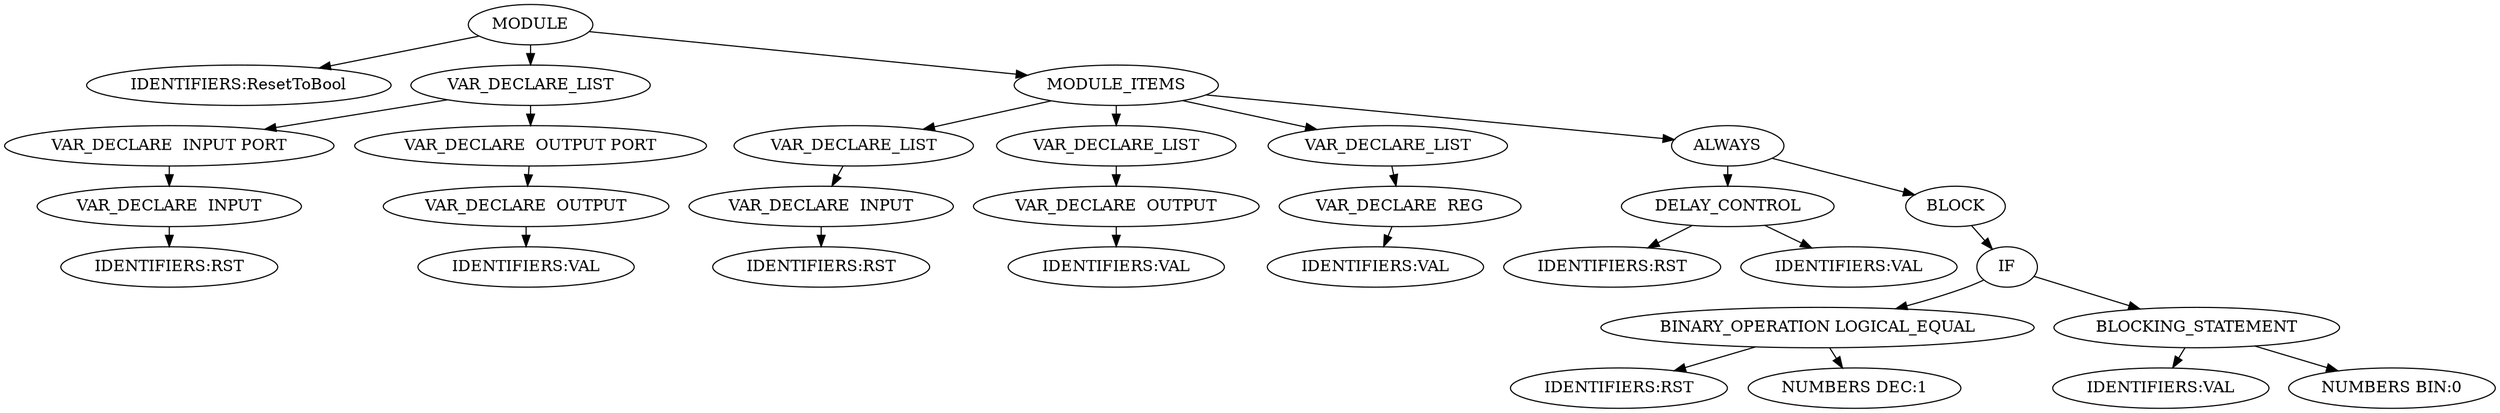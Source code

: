 digraph G {	
ranksep=.25;
	0 [label="MODULE"];
	1 [label="IDENTIFIERS:ResetToBool"];
	0 -> 1;
	2 [label="VAR_DECLARE_LIST"];
	0 -> 2;
	3 [label="VAR_DECLARE  INPUT PORT"];
	2 -> 3;
	4 [label="VAR_DECLARE  INPUT"];
	3 -> 4;
	5 [label="IDENTIFIERS:RST"];
	4 -> 5;
	16 [label="VAR_DECLARE  OUTPUT PORT"];
	2 -> 16;
	17 [label="VAR_DECLARE  OUTPUT"];
	16 -> 17;
	18 [label="IDENTIFIERS:VAL"];
	17 -> 18;
	29 [label="MODULE_ITEMS"];
	0 -> 29;
	30 [label="VAR_DECLARE_LIST"];
	29 -> 30;
	31 [label="VAR_DECLARE  INPUT"];
	30 -> 31;
	32 [label="IDENTIFIERS:RST"];
	31 -> 32;
	38 [label="VAR_DECLARE_LIST"];
	29 -> 38;
	39 [label="VAR_DECLARE  OUTPUT"];
	38 -> 39;
	40 [label="IDENTIFIERS:VAL"];
	39 -> 40;
	46 [label="VAR_DECLARE_LIST"];
	29 -> 46;
	47 [label="VAR_DECLARE  REG"];
	46 -> 47;
	48 [label="IDENTIFIERS:VAL"];
	47 -> 48;
	54 [label="ALWAYS"];
	29 -> 54;
	55 [label="DELAY_CONTROL"];
	54 -> 55;
	56 [label="IDENTIFIERS:RST"];
	55 -> 56;
	57 [label="IDENTIFIERS:VAL"];
	55 -> 57;
	58 [label="BLOCK"];
	54 -> 58;
	59 [label="IF"];
	58 -> 59;
	60 [label="BINARY_OPERATION LOGICAL_EQUAL"];
	59 -> 60;
	61 [label="IDENTIFIERS:RST"];
	60 -> 61;
	62 [label="NUMBERS DEC:1"];
	60 -> 62;
	63 [label="BLOCKING_STATEMENT"];
	59 -> 63;
	64 [label="IDENTIFIERS:VAL"];
	63 -> 64;
	65 [label="NUMBERS BIN:0"];
	63 -> 65;
}
